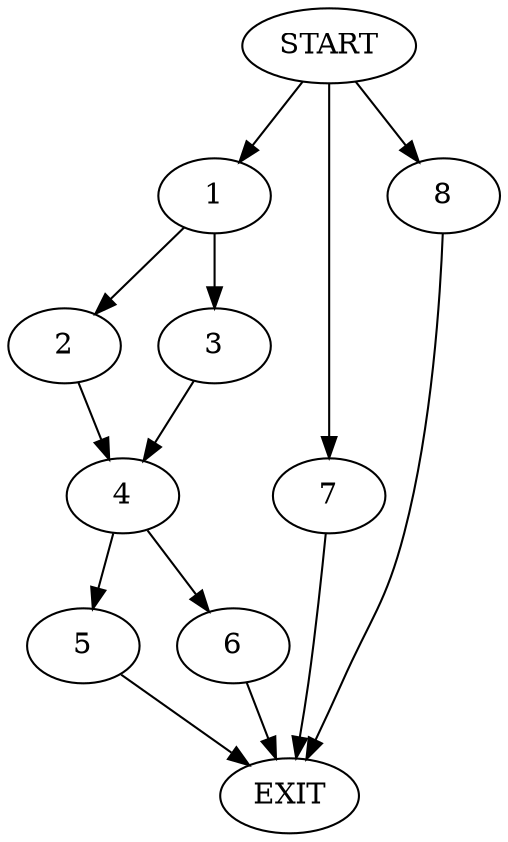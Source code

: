digraph {
0 [label="START"]
9 [label="EXIT"]
0 -> 1
1 -> 2
1 -> 3
3 -> 4
2 -> 4
4 -> 5
4 -> 6
6 -> 9
5 -> 9
0 -> 7
7 -> 9
0 -> 8
8 -> 9
}
